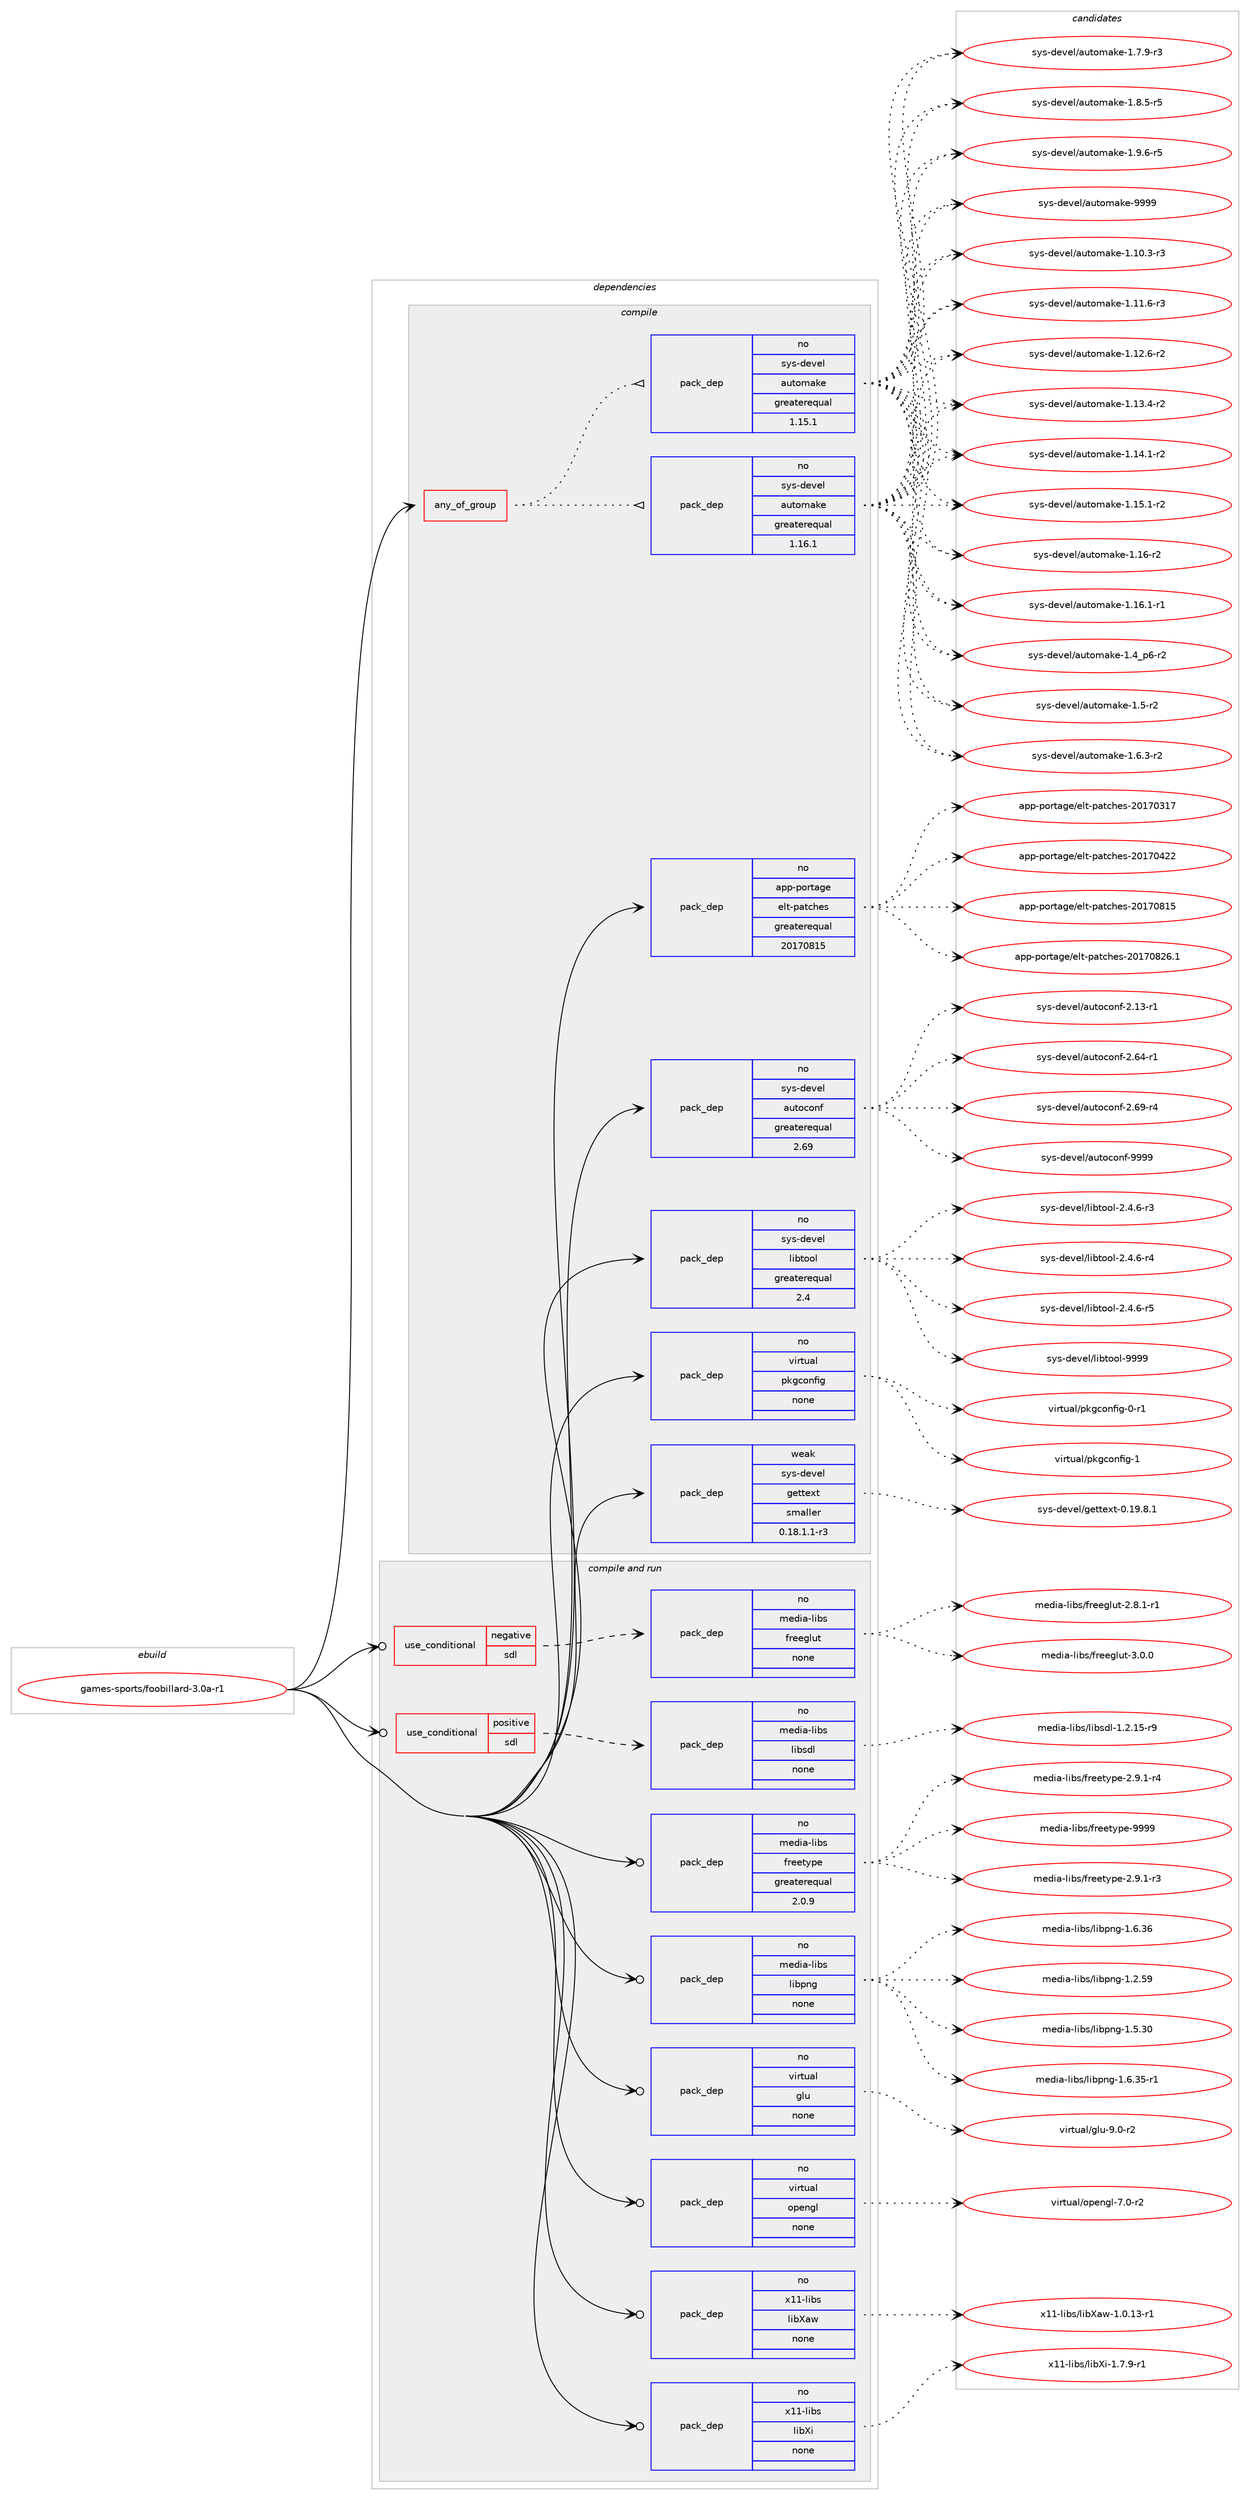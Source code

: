 digraph prolog {

# *************
# Graph options
# *************

newrank=true;
concentrate=true;
compound=true;
graph [rankdir=LR,fontname=Helvetica,fontsize=10,ranksep=1.5];#, ranksep=2.5, nodesep=0.2];
edge  [arrowhead=vee];
node  [fontname=Helvetica,fontsize=10];

# **********
# The ebuild
# **********

subgraph cluster_leftcol {
color=gray;
rank=same;
label=<<i>ebuild</i>>;
id [label="games-sports/foobillard-3.0a-r1", color=red, width=4, href="../games-sports/foobillard-3.0a-r1.svg"];
}

# ****************
# The dependencies
# ****************

subgraph cluster_midcol {
color=gray;
label=<<i>dependencies</i>>;
subgraph cluster_compile {
fillcolor="#eeeeee";
style=filled;
label=<<i>compile</i>>;
subgraph any23494 {
dependency1560885 [label=<<TABLE BORDER="0" CELLBORDER="1" CELLSPACING="0" CELLPADDING="4"><TR><TD CELLPADDING="10">any_of_group</TD></TR></TABLE>>, shape=none, color=red];subgraph pack1109659 {
dependency1560886 [label=<<TABLE BORDER="0" CELLBORDER="1" CELLSPACING="0" CELLPADDING="4" WIDTH="220"><TR><TD ROWSPAN="6" CELLPADDING="30">pack_dep</TD></TR><TR><TD WIDTH="110">no</TD></TR><TR><TD>sys-devel</TD></TR><TR><TD>automake</TD></TR><TR><TD>greaterequal</TD></TR><TR><TD>1.16.1</TD></TR></TABLE>>, shape=none, color=blue];
}
dependency1560885:e -> dependency1560886:w [weight=20,style="dotted",arrowhead="oinv"];
subgraph pack1109660 {
dependency1560887 [label=<<TABLE BORDER="0" CELLBORDER="1" CELLSPACING="0" CELLPADDING="4" WIDTH="220"><TR><TD ROWSPAN="6" CELLPADDING="30">pack_dep</TD></TR><TR><TD WIDTH="110">no</TD></TR><TR><TD>sys-devel</TD></TR><TR><TD>automake</TD></TR><TR><TD>greaterequal</TD></TR><TR><TD>1.15.1</TD></TR></TABLE>>, shape=none, color=blue];
}
dependency1560885:e -> dependency1560887:w [weight=20,style="dotted",arrowhead="oinv"];
}
id:e -> dependency1560885:w [weight=20,style="solid",arrowhead="vee"];
subgraph pack1109661 {
dependency1560888 [label=<<TABLE BORDER="0" CELLBORDER="1" CELLSPACING="0" CELLPADDING="4" WIDTH="220"><TR><TD ROWSPAN="6" CELLPADDING="30">pack_dep</TD></TR><TR><TD WIDTH="110">no</TD></TR><TR><TD>app-portage</TD></TR><TR><TD>elt-patches</TD></TR><TR><TD>greaterequal</TD></TR><TR><TD>20170815</TD></TR></TABLE>>, shape=none, color=blue];
}
id:e -> dependency1560888:w [weight=20,style="solid",arrowhead="vee"];
subgraph pack1109662 {
dependency1560889 [label=<<TABLE BORDER="0" CELLBORDER="1" CELLSPACING="0" CELLPADDING="4" WIDTH="220"><TR><TD ROWSPAN="6" CELLPADDING="30">pack_dep</TD></TR><TR><TD WIDTH="110">no</TD></TR><TR><TD>sys-devel</TD></TR><TR><TD>autoconf</TD></TR><TR><TD>greaterequal</TD></TR><TR><TD>2.69</TD></TR></TABLE>>, shape=none, color=blue];
}
id:e -> dependency1560889:w [weight=20,style="solid",arrowhead="vee"];
subgraph pack1109663 {
dependency1560890 [label=<<TABLE BORDER="0" CELLBORDER="1" CELLSPACING="0" CELLPADDING="4" WIDTH="220"><TR><TD ROWSPAN="6" CELLPADDING="30">pack_dep</TD></TR><TR><TD WIDTH="110">no</TD></TR><TR><TD>sys-devel</TD></TR><TR><TD>libtool</TD></TR><TR><TD>greaterequal</TD></TR><TR><TD>2.4</TD></TR></TABLE>>, shape=none, color=blue];
}
id:e -> dependency1560890:w [weight=20,style="solid",arrowhead="vee"];
subgraph pack1109664 {
dependency1560891 [label=<<TABLE BORDER="0" CELLBORDER="1" CELLSPACING="0" CELLPADDING="4" WIDTH="220"><TR><TD ROWSPAN="6" CELLPADDING="30">pack_dep</TD></TR><TR><TD WIDTH="110">no</TD></TR><TR><TD>virtual</TD></TR><TR><TD>pkgconfig</TD></TR><TR><TD>none</TD></TR><TR><TD></TD></TR></TABLE>>, shape=none, color=blue];
}
id:e -> dependency1560891:w [weight=20,style="solid",arrowhead="vee"];
subgraph pack1109665 {
dependency1560892 [label=<<TABLE BORDER="0" CELLBORDER="1" CELLSPACING="0" CELLPADDING="4" WIDTH="220"><TR><TD ROWSPAN="6" CELLPADDING="30">pack_dep</TD></TR><TR><TD WIDTH="110">weak</TD></TR><TR><TD>sys-devel</TD></TR><TR><TD>gettext</TD></TR><TR><TD>smaller</TD></TR><TR><TD>0.18.1.1-r3</TD></TR></TABLE>>, shape=none, color=blue];
}
id:e -> dependency1560892:w [weight=20,style="solid",arrowhead="vee"];
}
subgraph cluster_compileandrun {
fillcolor="#eeeeee";
style=filled;
label=<<i>compile and run</i>>;
subgraph cond427139 {
dependency1560893 [label=<<TABLE BORDER="0" CELLBORDER="1" CELLSPACING="0" CELLPADDING="4"><TR><TD ROWSPAN="3" CELLPADDING="10">use_conditional</TD></TR><TR><TD>negative</TD></TR><TR><TD>sdl</TD></TR></TABLE>>, shape=none, color=red];
subgraph pack1109666 {
dependency1560894 [label=<<TABLE BORDER="0" CELLBORDER="1" CELLSPACING="0" CELLPADDING="4" WIDTH="220"><TR><TD ROWSPAN="6" CELLPADDING="30">pack_dep</TD></TR><TR><TD WIDTH="110">no</TD></TR><TR><TD>media-libs</TD></TR><TR><TD>freeglut</TD></TR><TR><TD>none</TD></TR><TR><TD></TD></TR></TABLE>>, shape=none, color=blue];
}
dependency1560893:e -> dependency1560894:w [weight=20,style="dashed",arrowhead="vee"];
}
id:e -> dependency1560893:w [weight=20,style="solid",arrowhead="odotvee"];
subgraph cond427140 {
dependency1560895 [label=<<TABLE BORDER="0" CELLBORDER="1" CELLSPACING="0" CELLPADDING="4"><TR><TD ROWSPAN="3" CELLPADDING="10">use_conditional</TD></TR><TR><TD>positive</TD></TR><TR><TD>sdl</TD></TR></TABLE>>, shape=none, color=red];
subgraph pack1109667 {
dependency1560896 [label=<<TABLE BORDER="0" CELLBORDER="1" CELLSPACING="0" CELLPADDING="4" WIDTH="220"><TR><TD ROWSPAN="6" CELLPADDING="30">pack_dep</TD></TR><TR><TD WIDTH="110">no</TD></TR><TR><TD>media-libs</TD></TR><TR><TD>libsdl</TD></TR><TR><TD>none</TD></TR><TR><TD></TD></TR></TABLE>>, shape=none, color=blue];
}
dependency1560895:e -> dependency1560896:w [weight=20,style="dashed",arrowhead="vee"];
}
id:e -> dependency1560895:w [weight=20,style="solid",arrowhead="odotvee"];
subgraph pack1109668 {
dependency1560897 [label=<<TABLE BORDER="0" CELLBORDER="1" CELLSPACING="0" CELLPADDING="4" WIDTH="220"><TR><TD ROWSPAN="6" CELLPADDING="30">pack_dep</TD></TR><TR><TD WIDTH="110">no</TD></TR><TR><TD>media-libs</TD></TR><TR><TD>freetype</TD></TR><TR><TD>greaterequal</TD></TR><TR><TD>2.0.9</TD></TR></TABLE>>, shape=none, color=blue];
}
id:e -> dependency1560897:w [weight=20,style="solid",arrowhead="odotvee"];
subgraph pack1109669 {
dependency1560898 [label=<<TABLE BORDER="0" CELLBORDER="1" CELLSPACING="0" CELLPADDING="4" WIDTH="220"><TR><TD ROWSPAN="6" CELLPADDING="30">pack_dep</TD></TR><TR><TD WIDTH="110">no</TD></TR><TR><TD>media-libs</TD></TR><TR><TD>libpng</TD></TR><TR><TD>none</TD></TR><TR><TD></TD></TR></TABLE>>, shape=none, color=blue];
}
id:e -> dependency1560898:w [weight=20,style="solid",arrowhead="odotvee"];
subgraph pack1109670 {
dependency1560899 [label=<<TABLE BORDER="0" CELLBORDER="1" CELLSPACING="0" CELLPADDING="4" WIDTH="220"><TR><TD ROWSPAN="6" CELLPADDING="30">pack_dep</TD></TR><TR><TD WIDTH="110">no</TD></TR><TR><TD>virtual</TD></TR><TR><TD>glu</TD></TR><TR><TD>none</TD></TR><TR><TD></TD></TR></TABLE>>, shape=none, color=blue];
}
id:e -> dependency1560899:w [weight=20,style="solid",arrowhead="odotvee"];
subgraph pack1109671 {
dependency1560900 [label=<<TABLE BORDER="0" CELLBORDER="1" CELLSPACING="0" CELLPADDING="4" WIDTH="220"><TR><TD ROWSPAN="6" CELLPADDING="30">pack_dep</TD></TR><TR><TD WIDTH="110">no</TD></TR><TR><TD>virtual</TD></TR><TR><TD>opengl</TD></TR><TR><TD>none</TD></TR><TR><TD></TD></TR></TABLE>>, shape=none, color=blue];
}
id:e -> dependency1560900:w [weight=20,style="solid",arrowhead="odotvee"];
subgraph pack1109672 {
dependency1560901 [label=<<TABLE BORDER="0" CELLBORDER="1" CELLSPACING="0" CELLPADDING="4" WIDTH="220"><TR><TD ROWSPAN="6" CELLPADDING="30">pack_dep</TD></TR><TR><TD WIDTH="110">no</TD></TR><TR><TD>x11-libs</TD></TR><TR><TD>libXaw</TD></TR><TR><TD>none</TD></TR><TR><TD></TD></TR></TABLE>>, shape=none, color=blue];
}
id:e -> dependency1560901:w [weight=20,style="solid",arrowhead="odotvee"];
subgraph pack1109673 {
dependency1560902 [label=<<TABLE BORDER="0" CELLBORDER="1" CELLSPACING="0" CELLPADDING="4" WIDTH="220"><TR><TD ROWSPAN="6" CELLPADDING="30">pack_dep</TD></TR><TR><TD WIDTH="110">no</TD></TR><TR><TD>x11-libs</TD></TR><TR><TD>libXi</TD></TR><TR><TD>none</TD></TR><TR><TD></TD></TR></TABLE>>, shape=none, color=blue];
}
id:e -> dependency1560902:w [weight=20,style="solid",arrowhead="odotvee"];
}
subgraph cluster_run {
fillcolor="#eeeeee";
style=filled;
label=<<i>run</i>>;
}
}

# **************
# The candidates
# **************

subgraph cluster_choices {
rank=same;
color=gray;
label=<<i>candidates</i>>;

subgraph choice1109659 {
color=black;
nodesep=1;
choice11512111545100101118101108479711711611110997107101454946494846514511451 [label="sys-devel/automake-1.10.3-r3", color=red, width=4,href="../sys-devel/automake-1.10.3-r3.svg"];
choice11512111545100101118101108479711711611110997107101454946494946544511451 [label="sys-devel/automake-1.11.6-r3", color=red, width=4,href="../sys-devel/automake-1.11.6-r3.svg"];
choice11512111545100101118101108479711711611110997107101454946495046544511450 [label="sys-devel/automake-1.12.6-r2", color=red, width=4,href="../sys-devel/automake-1.12.6-r2.svg"];
choice11512111545100101118101108479711711611110997107101454946495146524511450 [label="sys-devel/automake-1.13.4-r2", color=red, width=4,href="../sys-devel/automake-1.13.4-r2.svg"];
choice11512111545100101118101108479711711611110997107101454946495246494511450 [label="sys-devel/automake-1.14.1-r2", color=red, width=4,href="../sys-devel/automake-1.14.1-r2.svg"];
choice11512111545100101118101108479711711611110997107101454946495346494511450 [label="sys-devel/automake-1.15.1-r2", color=red, width=4,href="../sys-devel/automake-1.15.1-r2.svg"];
choice1151211154510010111810110847971171161111099710710145494649544511450 [label="sys-devel/automake-1.16-r2", color=red, width=4,href="../sys-devel/automake-1.16-r2.svg"];
choice11512111545100101118101108479711711611110997107101454946495446494511449 [label="sys-devel/automake-1.16.1-r1", color=red, width=4,href="../sys-devel/automake-1.16.1-r1.svg"];
choice115121115451001011181011084797117116111109971071014549465295112544511450 [label="sys-devel/automake-1.4_p6-r2", color=red, width=4,href="../sys-devel/automake-1.4_p6-r2.svg"];
choice11512111545100101118101108479711711611110997107101454946534511450 [label="sys-devel/automake-1.5-r2", color=red, width=4,href="../sys-devel/automake-1.5-r2.svg"];
choice115121115451001011181011084797117116111109971071014549465446514511450 [label="sys-devel/automake-1.6.3-r2", color=red, width=4,href="../sys-devel/automake-1.6.3-r2.svg"];
choice115121115451001011181011084797117116111109971071014549465546574511451 [label="sys-devel/automake-1.7.9-r3", color=red, width=4,href="../sys-devel/automake-1.7.9-r3.svg"];
choice115121115451001011181011084797117116111109971071014549465646534511453 [label="sys-devel/automake-1.8.5-r5", color=red, width=4,href="../sys-devel/automake-1.8.5-r5.svg"];
choice115121115451001011181011084797117116111109971071014549465746544511453 [label="sys-devel/automake-1.9.6-r5", color=red, width=4,href="../sys-devel/automake-1.9.6-r5.svg"];
choice115121115451001011181011084797117116111109971071014557575757 [label="sys-devel/automake-9999", color=red, width=4,href="../sys-devel/automake-9999.svg"];
dependency1560886:e -> choice11512111545100101118101108479711711611110997107101454946494846514511451:w [style=dotted,weight="100"];
dependency1560886:e -> choice11512111545100101118101108479711711611110997107101454946494946544511451:w [style=dotted,weight="100"];
dependency1560886:e -> choice11512111545100101118101108479711711611110997107101454946495046544511450:w [style=dotted,weight="100"];
dependency1560886:e -> choice11512111545100101118101108479711711611110997107101454946495146524511450:w [style=dotted,weight="100"];
dependency1560886:e -> choice11512111545100101118101108479711711611110997107101454946495246494511450:w [style=dotted,weight="100"];
dependency1560886:e -> choice11512111545100101118101108479711711611110997107101454946495346494511450:w [style=dotted,weight="100"];
dependency1560886:e -> choice1151211154510010111810110847971171161111099710710145494649544511450:w [style=dotted,weight="100"];
dependency1560886:e -> choice11512111545100101118101108479711711611110997107101454946495446494511449:w [style=dotted,weight="100"];
dependency1560886:e -> choice115121115451001011181011084797117116111109971071014549465295112544511450:w [style=dotted,weight="100"];
dependency1560886:e -> choice11512111545100101118101108479711711611110997107101454946534511450:w [style=dotted,weight="100"];
dependency1560886:e -> choice115121115451001011181011084797117116111109971071014549465446514511450:w [style=dotted,weight="100"];
dependency1560886:e -> choice115121115451001011181011084797117116111109971071014549465546574511451:w [style=dotted,weight="100"];
dependency1560886:e -> choice115121115451001011181011084797117116111109971071014549465646534511453:w [style=dotted,weight="100"];
dependency1560886:e -> choice115121115451001011181011084797117116111109971071014549465746544511453:w [style=dotted,weight="100"];
dependency1560886:e -> choice115121115451001011181011084797117116111109971071014557575757:w [style=dotted,weight="100"];
}
subgraph choice1109660 {
color=black;
nodesep=1;
choice11512111545100101118101108479711711611110997107101454946494846514511451 [label="sys-devel/automake-1.10.3-r3", color=red, width=4,href="../sys-devel/automake-1.10.3-r3.svg"];
choice11512111545100101118101108479711711611110997107101454946494946544511451 [label="sys-devel/automake-1.11.6-r3", color=red, width=4,href="../sys-devel/automake-1.11.6-r3.svg"];
choice11512111545100101118101108479711711611110997107101454946495046544511450 [label="sys-devel/automake-1.12.6-r2", color=red, width=4,href="../sys-devel/automake-1.12.6-r2.svg"];
choice11512111545100101118101108479711711611110997107101454946495146524511450 [label="sys-devel/automake-1.13.4-r2", color=red, width=4,href="../sys-devel/automake-1.13.4-r2.svg"];
choice11512111545100101118101108479711711611110997107101454946495246494511450 [label="sys-devel/automake-1.14.1-r2", color=red, width=4,href="../sys-devel/automake-1.14.1-r2.svg"];
choice11512111545100101118101108479711711611110997107101454946495346494511450 [label="sys-devel/automake-1.15.1-r2", color=red, width=4,href="../sys-devel/automake-1.15.1-r2.svg"];
choice1151211154510010111810110847971171161111099710710145494649544511450 [label="sys-devel/automake-1.16-r2", color=red, width=4,href="../sys-devel/automake-1.16-r2.svg"];
choice11512111545100101118101108479711711611110997107101454946495446494511449 [label="sys-devel/automake-1.16.1-r1", color=red, width=4,href="../sys-devel/automake-1.16.1-r1.svg"];
choice115121115451001011181011084797117116111109971071014549465295112544511450 [label="sys-devel/automake-1.4_p6-r2", color=red, width=4,href="../sys-devel/automake-1.4_p6-r2.svg"];
choice11512111545100101118101108479711711611110997107101454946534511450 [label="sys-devel/automake-1.5-r2", color=red, width=4,href="../sys-devel/automake-1.5-r2.svg"];
choice115121115451001011181011084797117116111109971071014549465446514511450 [label="sys-devel/automake-1.6.3-r2", color=red, width=4,href="../sys-devel/automake-1.6.3-r2.svg"];
choice115121115451001011181011084797117116111109971071014549465546574511451 [label="sys-devel/automake-1.7.9-r3", color=red, width=4,href="../sys-devel/automake-1.7.9-r3.svg"];
choice115121115451001011181011084797117116111109971071014549465646534511453 [label="sys-devel/automake-1.8.5-r5", color=red, width=4,href="../sys-devel/automake-1.8.5-r5.svg"];
choice115121115451001011181011084797117116111109971071014549465746544511453 [label="sys-devel/automake-1.9.6-r5", color=red, width=4,href="../sys-devel/automake-1.9.6-r5.svg"];
choice115121115451001011181011084797117116111109971071014557575757 [label="sys-devel/automake-9999", color=red, width=4,href="../sys-devel/automake-9999.svg"];
dependency1560887:e -> choice11512111545100101118101108479711711611110997107101454946494846514511451:w [style=dotted,weight="100"];
dependency1560887:e -> choice11512111545100101118101108479711711611110997107101454946494946544511451:w [style=dotted,weight="100"];
dependency1560887:e -> choice11512111545100101118101108479711711611110997107101454946495046544511450:w [style=dotted,weight="100"];
dependency1560887:e -> choice11512111545100101118101108479711711611110997107101454946495146524511450:w [style=dotted,weight="100"];
dependency1560887:e -> choice11512111545100101118101108479711711611110997107101454946495246494511450:w [style=dotted,weight="100"];
dependency1560887:e -> choice11512111545100101118101108479711711611110997107101454946495346494511450:w [style=dotted,weight="100"];
dependency1560887:e -> choice1151211154510010111810110847971171161111099710710145494649544511450:w [style=dotted,weight="100"];
dependency1560887:e -> choice11512111545100101118101108479711711611110997107101454946495446494511449:w [style=dotted,weight="100"];
dependency1560887:e -> choice115121115451001011181011084797117116111109971071014549465295112544511450:w [style=dotted,weight="100"];
dependency1560887:e -> choice11512111545100101118101108479711711611110997107101454946534511450:w [style=dotted,weight="100"];
dependency1560887:e -> choice115121115451001011181011084797117116111109971071014549465446514511450:w [style=dotted,weight="100"];
dependency1560887:e -> choice115121115451001011181011084797117116111109971071014549465546574511451:w [style=dotted,weight="100"];
dependency1560887:e -> choice115121115451001011181011084797117116111109971071014549465646534511453:w [style=dotted,weight="100"];
dependency1560887:e -> choice115121115451001011181011084797117116111109971071014549465746544511453:w [style=dotted,weight="100"];
dependency1560887:e -> choice115121115451001011181011084797117116111109971071014557575757:w [style=dotted,weight="100"];
}
subgraph choice1109661 {
color=black;
nodesep=1;
choice97112112451121111141169710310147101108116451129711699104101115455048495548514955 [label="app-portage/elt-patches-20170317", color=red, width=4,href="../app-portage/elt-patches-20170317.svg"];
choice97112112451121111141169710310147101108116451129711699104101115455048495548525050 [label="app-portage/elt-patches-20170422", color=red, width=4,href="../app-portage/elt-patches-20170422.svg"];
choice97112112451121111141169710310147101108116451129711699104101115455048495548564953 [label="app-portage/elt-patches-20170815", color=red, width=4,href="../app-portage/elt-patches-20170815.svg"];
choice971121124511211111411697103101471011081164511297116991041011154550484955485650544649 [label="app-portage/elt-patches-20170826.1", color=red, width=4,href="../app-portage/elt-patches-20170826.1.svg"];
dependency1560888:e -> choice97112112451121111141169710310147101108116451129711699104101115455048495548514955:w [style=dotted,weight="100"];
dependency1560888:e -> choice97112112451121111141169710310147101108116451129711699104101115455048495548525050:w [style=dotted,weight="100"];
dependency1560888:e -> choice97112112451121111141169710310147101108116451129711699104101115455048495548564953:w [style=dotted,weight="100"];
dependency1560888:e -> choice971121124511211111411697103101471011081164511297116991041011154550484955485650544649:w [style=dotted,weight="100"];
}
subgraph choice1109662 {
color=black;
nodesep=1;
choice1151211154510010111810110847971171161119911111010245504649514511449 [label="sys-devel/autoconf-2.13-r1", color=red, width=4,href="../sys-devel/autoconf-2.13-r1.svg"];
choice1151211154510010111810110847971171161119911111010245504654524511449 [label="sys-devel/autoconf-2.64-r1", color=red, width=4,href="../sys-devel/autoconf-2.64-r1.svg"];
choice1151211154510010111810110847971171161119911111010245504654574511452 [label="sys-devel/autoconf-2.69-r4", color=red, width=4,href="../sys-devel/autoconf-2.69-r4.svg"];
choice115121115451001011181011084797117116111991111101024557575757 [label="sys-devel/autoconf-9999", color=red, width=4,href="../sys-devel/autoconf-9999.svg"];
dependency1560889:e -> choice1151211154510010111810110847971171161119911111010245504649514511449:w [style=dotted,weight="100"];
dependency1560889:e -> choice1151211154510010111810110847971171161119911111010245504654524511449:w [style=dotted,weight="100"];
dependency1560889:e -> choice1151211154510010111810110847971171161119911111010245504654574511452:w [style=dotted,weight="100"];
dependency1560889:e -> choice115121115451001011181011084797117116111991111101024557575757:w [style=dotted,weight="100"];
}
subgraph choice1109663 {
color=black;
nodesep=1;
choice1151211154510010111810110847108105981161111111084550465246544511451 [label="sys-devel/libtool-2.4.6-r3", color=red, width=4,href="../sys-devel/libtool-2.4.6-r3.svg"];
choice1151211154510010111810110847108105981161111111084550465246544511452 [label="sys-devel/libtool-2.4.6-r4", color=red, width=4,href="../sys-devel/libtool-2.4.6-r4.svg"];
choice1151211154510010111810110847108105981161111111084550465246544511453 [label="sys-devel/libtool-2.4.6-r5", color=red, width=4,href="../sys-devel/libtool-2.4.6-r5.svg"];
choice1151211154510010111810110847108105981161111111084557575757 [label="sys-devel/libtool-9999", color=red, width=4,href="../sys-devel/libtool-9999.svg"];
dependency1560890:e -> choice1151211154510010111810110847108105981161111111084550465246544511451:w [style=dotted,weight="100"];
dependency1560890:e -> choice1151211154510010111810110847108105981161111111084550465246544511452:w [style=dotted,weight="100"];
dependency1560890:e -> choice1151211154510010111810110847108105981161111111084550465246544511453:w [style=dotted,weight="100"];
dependency1560890:e -> choice1151211154510010111810110847108105981161111111084557575757:w [style=dotted,weight="100"];
}
subgraph choice1109664 {
color=black;
nodesep=1;
choice11810511411611797108471121071039911111010210510345484511449 [label="virtual/pkgconfig-0-r1", color=red, width=4,href="../virtual/pkgconfig-0-r1.svg"];
choice1181051141161179710847112107103991111101021051034549 [label="virtual/pkgconfig-1", color=red, width=4,href="../virtual/pkgconfig-1.svg"];
dependency1560891:e -> choice11810511411611797108471121071039911111010210510345484511449:w [style=dotted,weight="100"];
dependency1560891:e -> choice1181051141161179710847112107103991111101021051034549:w [style=dotted,weight="100"];
}
subgraph choice1109665 {
color=black;
nodesep=1;
choice1151211154510010111810110847103101116116101120116454846495746564649 [label="sys-devel/gettext-0.19.8.1", color=red, width=4,href="../sys-devel/gettext-0.19.8.1.svg"];
dependency1560892:e -> choice1151211154510010111810110847103101116116101120116454846495746564649:w [style=dotted,weight="100"];
}
subgraph choice1109666 {
color=black;
nodesep=1;
choice109101100105974510810598115471021141011011031081171164550465646494511449 [label="media-libs/freeglut-2.8.1-r1", color=red, width=4,href="../media-libs/freeglut-2.8.1-r1.svg"];
choice10910110010597451081059811547102114101101103108117116455146484648 [label="media-libs/freeglut-3.0.0", color=red, width=4,href="../media-libs/freeglut-3.0.0.svg"];
dependency1560894:e -> choice109101100105974510810598115471021141011011031081171164550465646494511449:w [style=dotted,weight="100"];
dependency1560894:e -> choice10910110010597451081059811547102114101101103108117116455146484648:w [style=dotted,weight="100"];
}
subgraph choice1109667 {
color=black;
nodesep=1;
choice1091011001059745108105981154710810598115100108454946504649534511457 [label="media-libs/libsdl-1.2.15-r9", color=red, width=4,href="../media-libs/libsdl-1.2.15-r9.svg"];
dependency1560896:e -> choice1091011001059745108105981154710810598115100108454946504649534511457:w [style=dotted,weight="100"];
}
subgraph choice1109668 {
color=black;
nodesep=1;
choice109101100105974510810598115471021141011011161211121014550465746494511451 [label="media-libs/freetype-2.9.1-r3", color=red, width=4,href="../media-libs/freetype-2.9.1-r3.svg"];
choice109101100105974510810598115471021141011011161211121014550465746494511452 [label="media-libs/freetype-2.9.1-r4", color=red, width=4,href="../media-libs/freetype-2.9.1-r4.svg"];
choice109101100105974510810598115471021141011011161211121014557575757 [label="media-libs/freetype-9999", color=red, width=4,href="../media-libs/freetype-9999.svg"];
dependency1560897:e -> choice109101100105974510810598115471021141011011161211121014550465746494511451:w [style=dotted,weight="100"];
dependency1560897:e -> choice109101100105974510810598115471021141011011161211121014550465746494511452:w [style=dotted,weight="100"];
dependency1560897:e -> choice109101100105974510810598115471021141011011161211121014557575757:w [style=dotted,weight="100"];
}
subgraph choice1109669 {
color=black;
nodesep=1;
choice109101100105974510810598115471081059811211010345494650465357 [label="media-libs/libpng-1.2.59", color=red, width=4,href="../media-libs/libpng-1.2.59.svg"];
choice109101100105974510810598115471081059811211010345494653465148 [label="media-libs/libpng-1.5.30", color=red, width=4,href="../media-libs/libpng-1.5.30.svg"];
choice1091011001059745108105981154710810598112110103454946544651534511449 [label="media-libs/libpng-1.6.35-r1", color=red, width=4,href="../media-libs/libpng-1.6.35-r1.svg"];
choice109101100105974510810598115471081059811211010345494654465154 [label="media-libs/libpng-1.6.36", color=red, width=4,href="../media-libs/libpng-1.6.36.svg"];
dependency1560898:e -> choice109101100105974510810598115471081059811211010345494650465357:w [style=dotted,weight="100"];
dependency1560898:e -> choice109101100105974510810598115471081059811211010345494653465148:w [style=dotted,weight="100"];
dependency1560898:e -> choice1091011001059745108105981154710810598112110103454946544651534511449:w [style=dotted,weight="100"];
dependency1560898:e -> choice109101100105974510810598115471081059811211010345494654465154:w [style=dotted,weight="100"];
}
subgraph choice1109670 {
color=black;
nodesep=1;
choice1181051141161179710847103108117455746484511450 [label="virtual/glu-9.0-r2", color=red, width=4,href="../virtual/glu-9.0-r2.svg"];
dependency1560899:e -> choice1181051141161179710847103108117455746484511450:w [style=dotted,weight="100"];
}
subgraph choice1109671 {
color=black;
nodesep=1;
choice1181051141161179710847111112101110103108455546484511450 [label="virtual/opengl-7.0-r2", color=red, width=4,href="../virtual/opengl-7.0-r2.svg"];
dependency1560900:e -> choice1181051141161179710847111112101110103108455546484511450:w [style=dotted,weight="100"];
}
subgraph choice1109672 {
color=black;
nodesep=1;
choice1204949451081059811547108105988897119454946484649514511449 [label="x11-libs/libXaw-1.0.13-r1", color=red, width=4,href="../x11-libs/libXaw-1.0.13-r1.svg"];
dependency1560901:e -> choice1204949451081059811547108105988897119454946484649514511449:w [style=dotted,weight="100"];
}
subgraph choice1109673 {
color=black;
nodesep=1;
choice120494945108105981154710810598881054549465546574511449 [label="x11-libs/libXi-1.7.9-r1", color=red, width=4,href="../x11-libs/libXi-1.7.9-r1.svg"];
dependency1560902:e -> choice120494945108105981154710810598881054549465546574511449:w [style=dotted,weight="100"];
}
}

}
